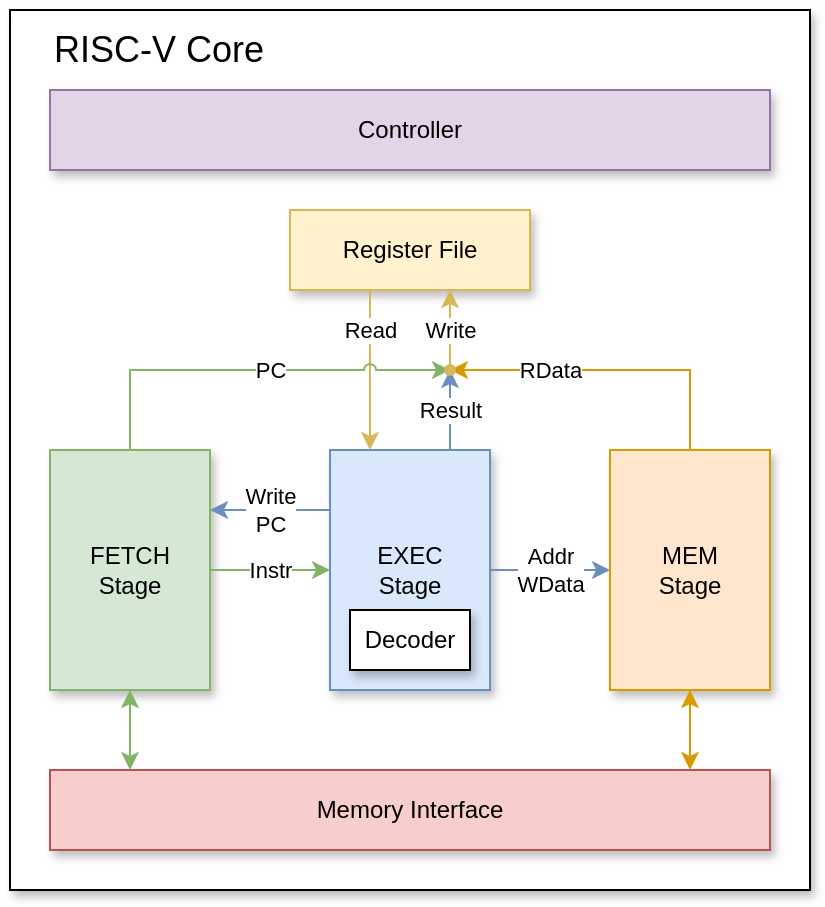 <mxfile version="25.0.1">
  <diagram name="Core" id="ZIHL9I-fzvVODFl39R_9">
    <mxGraphModel dx="419" dy="879" grid="1" gridSize="10" guides="1" tooltips="1" connect="1" arrows="1" fold="1" page="0" pageScale="1" pageWidth="850" pageHeight="1100" background="none" math="0" shadow="0">
      <root>
        <mxCell id="0" />
        <mxCell id="1" parent="0" />
        <mxCell id="YKvv37CEZBAoWJd9PiFz-44" value="" style="rounded=0;whiteSpace=wrap;html=1;shadow=1;" parent="1" vertex="1">
          <mxGeometry x="440" y="-100" width="400" height="440" as="geometry" />
        </mxCell>
        <mxCell id="YKvv37CEZBAoWJd9PiFz-1" value="FETCH&lt;br&gt;Stage" style="rounded=0;whiteSpace=wrap;html=1;fillColor=#d5e8d4;strokeColor=#82b366;shadow=1;" parent="1" vertex="1">
          <mxGeometry x="460" y="120" width="80" height="120" as="geometry" />
        </mxCell>
        <mxCell id="YKvv37CEZBAoWJd9PiFz-2" value="EXEC&lt;br&gt;Stage" style="rounded=0;whiteSpace=wrap;html=1;fillColor=#dae8fc;strokeColor=#6c8ebf;shadow=1;" parent="1" vertex="1">
          <mxGeometry x="600" y="120" width="80" height="120" as="geometry" />
        </mxCell>
        <mxCell id="YKvv37CEZBAoWJd9PiFz-3" value="MEM&lt;br&gt;Stage" style="rounded=0;whiteSpace=wrap;html=1;fillColor=#ffe6cc;strokeColor=#d79b00;shadow=1;" parent="1" vertex="1">
          <mxGeometry x="740" y="120" width="80" height="120" as="geometry" />
        </mxCell>
        <mxCell id="YKvv37CEZBAoWJd9PiFz-6" value="Memory Interface" style="rounded=0;whiteSpace=wrap;html=1;fillColor=#f8cecc;strokeColor=#b85450;shadow=1;" parent="1" vertex="1">
          <mxGeometry x="460" y="280" width="360" height="40" as="geometry" />
        </mxCell>
        <mxCell id="YKvv37CEZBAoWJd9PiFz-34" value="Register File" style="rounded=0;whiteSpace=wrap;html=1;fillColor=#fff2cc;strokeColor=#d6b656;shadow=1;" parent="1" vertex="1">
          <mxGeometry x="580" width="120" height="40" as="geometry" />
        </mxCell>
        <mxCell id="YKvv37CEZBAoWJd9PiFz-7" value="Instr" style="edgeStyle=orthogonalEdgeStyle;rounded=0;orthogonalLoop=1;jettySize=auto;html=1;fillColor=#d5e8d4;strokeColor=#82b366;" parent="1" source="YKvv37CEZBAoWJd9PiFz-1" target="YKvv37CEZBAoWJd9PiFz-2" edge="1">
          <mxGeometry relative="1" as="geometry" />
        </mxCell>
        <mxCell id="YKvv37CEZBAoWJd9PiFz-10" value="" style="edgeStyle=orthogonalEdgeStyle;rounded=0;orthogonalLoop=1;jettySize=auto;html=1;startArrow=classic;startFill=1;fillColor=#d5e8d4;strokeColor=#82b366;" parent="1" source="YKvv37CEZBAoWJd9PiFz-1" edge="1">
          <mxGeometry relative="1" as="geometry">
            <mxPoint x="500" y="280" as="targetPoint" />
          </mxGeometry>
        </mxCell>
        <mxCell id="YKvv37CEZBAoWJd9PiFz-8" value="Addr&lt;br&gt;WData" style="edgeStyle=orthogonalEdgeStyle;rounded=0;orthogonalLoop=1;jettySize=auto;html=1;fillColor=#dae8fc;strokeColor=#6c8ebf;" parent="1" source="YKvv37CEZBAoWJd9PiFz-2" target="YKvv37CEZBAoWJd9PiFz-3" edge="1">
          <mxGeometry relative="1" as="geometry" />
        </mxCell>
        <mxCell id="YKvv37CEZBAoWJd9PiFz-16" value="Read" style="edgeStyle=orthogonalEdgeStyle;rounded=0;orthogonalLoop=1;jettySize=auto;html=1;entryX=0.25;entryY=0;entryDx=0;entryDy=0;fillColor=#fff2cc;strokeColor=#d6b656;" parent="1" target="YKvv37CEZBAoWJd9PiFz-2" edge="1">
          <mxGeometry x="-0.5" relative="1" as="geometry">
            <mxPoint x="620" y="40" as="sourcePoint" />
            <Array as="points">
              <mxPoint x="620" y="70" />
              <mxPoint x="620" y="70" />
            </Array>
            <mxPoint as="offset" />
          </mxGeometry>
        </mxCell>
        <mxCell id="YKvv37CEZBAoWJd9PiFz-26" value="Write&lt;br&gt;PC" style="edgeStyle=orthogonalEdgeStyle;rounded=0;orthogonalLoop=1;jettySize=auto;html=1;exitX=0;exitY=0.25;exitDx=0;exitDy=0;entryX=1;entryY=0.25;entryDx=0;entryDy=0;fillColor=#dae8fc;strokeColor=#6c8ebf;" parent="1" source="YKvv37CEZBAoWJd9PiFz-2" target="YKvv37CEZBAoWJd9PiFz-1" edge="1">
          <mxGeometry relative="1" as="geometry" />
        </mxCell>
        <mxCell id="YKvv37CEZBAoWJd9PiFz-11" value="" style="edgeStyle=orthogonalEdgeStyle;rounded=0;orthogonalLoop=1;jettySize=auto;html=1;startArrow=classic;startFill=1;fillColor=#ffe6cc;strokeColor=#d79b00;" parent="1" source="YKvv37CEZBAoWJd9PiFz-3" edge="1">
          <mxGeometry relative="1" as="geometry">
            <mxPoint x="780" y="280" as="targetPoint" />
          </mxGeometry>
        </mxCell>
        <mxCell id="YKvv37CEZBAoWJd9PiFz-17" value="Write" style="edgeStyle=orthogonalEdgeStyle;rounded=0;orthogonalLoop=1;jettySize=auto;html=1;exitDx=0;exitDy=0;fillColor=#fff2cc;strokeColor=#d6b656;" parent="1" source="YKvv37CEZBAoWJd9PiFz-28" edge="1">
          <mxGeometry x="-0.013" relative="1" as="geometry">
            <mxPoint x="660" y="40" as="targetPoint" />
            <mxPoint as="offset" />
          </mxGeometry>
        </mxCell>
        <mxCell id="YKvv37CEZBAoWJd9PiFz-29" value="RData" style="edgeStyle=orthogonalEdgeStyle;rounded=0;orthogonalLoop=1;jettySize=auto;html=1;exitX=0.5;exitY=0;exitDx=0;exitDy=0;entryDx=0;entryDy=0;fillColor=#ffe6cc;strokeColor=#d79b00;endArrow=classic;endFill=1;" parent="1" source="YKvv37CEZBAoWJd9PiFz-3" target="YKvv37CEZBAoWJd9PiFz-28" edge="1">
          <mxGeometry x="0.375" relative="1" as="geometry">
            <mxPoint x="760" y="240" as="sourcePoint" />
            <mxPoint x="660" y="300" as="targetPoint" />
            <Array as="points">
              <mxPoint x="780" y="80" />
            </Array>
            <mxPoint as="offset" />
          </mxGeometry>
        </mxCell>
        <mxCell id="YKvv37CEZBAoWJd9PiFz-31" value="Result" style="edgeStyle=orthogonalEdgeStyle;rounded=0;orthogonalLoop=1;jettySize=auto;html=1;exitX=0.75;exitY=0;exitDx=0;exitDy=0;entryX=0.561;entryY=0.329;entryDx=0;entryDy=0;entryPerimeter=0;endArrow=classic;endFill=1;fillColor=#dae8fc;strokeColor=#6c8ebf;" parent="1" source="YKvv37CEZBAoWJd9PiFz-2" target="YKvv37CEZBAoWJd9PiFz-28" edge="1">
          <mxGeometry x="0.333" relative="1" as="geometry">
            <mxPoint as="offset" />
          </mxGeometry>
        </mxCell>
        <mxCell id="YKvv37CEZBAoWJd9PiFz-30" value="PC" style="edgeStyle=orthogonalEdgeStyle;rounded=0;orthogonalLoop=1;jettySize=auto;html=1;exitX=0.5;exitY=0;exitDx=0;exitDy=0;endArrow=classic;endFill=1;fillColor=#d5e8d4;strokeColor=#82b366;jumpStyle=arc;" parent="1" source="YKvv37CEZBAoWJd9PiFz-1" target="YKvv37CEZBAoWJd9PiFz-28" edge="1">
          <mxGeometry x="0.1" relative="1" as="geometry">
            <Array as="points">
              <mxPoint x="500" y="80" />
            </Array>
            <mxPoint as="offset" />
          </mxGeometry>
        </mxCell>
        <mxCell id="YKvv37CEZBAoWJd9PiFz-28" value="" style="shape=waypoint;sketch=0;fillStyle=solid;size=6;pointerEvents=1;points=[];fillColor=#fff2cc;resizable=0;rotatable=0;perimeter=centerPerimeter;snapToPoint=1;strokeColor=#d6b656;" parent="1" vertex="1">
          <mxGeometry x="650" y="70" width="20" height="20" as="geometry" />
        </mxCell>
        <mxCell id="YKvv37CEZBAoWJd9PiFz-40" value="Controller" style="rounded=0;whiteSpace=wrap;html=1;fillColor=#e1d5e7;strokeColor=#9673a6;shadow=1;" parent="1" vertex="1">
          <mxGeometry x="460" y="-60" width="360" height="40" as="geometry" />
        </mxCell>
        <mxCell id="YKvv37CEZBAoWJd9PiFz-45" value="RISC-V Core" style="text;html=1;align=left;verticalAlign=middle;whiteSpace=wrap;rounded=0;fontSize=18;" parent="1" vertex="1">
          <mxGeometry x="460" y="-100" width="120" height="40" as="geometry" />
        </mxCell>
        <mxCell id="bvTTQcMfEH-fUMcwnbDk-1" value="Decoder" style="rounded=0;whiteSpace=wrap;html=1;shadow=1;" vertex="1" parent="1">
          <mxGeometry x="610" y="200" width="60" height="30" as="geometry" />
        </mxCell>
      </root>
    </mxGraphModel>
  </diagram>
</mxfile>

